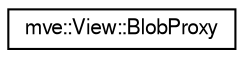 digraph "Graphical Class Hierarchy"
{
  edge [fontname="FreeSans",fontsize="10",labelfontname="FreeSans",labelfontsize="10"];
  node [fontname="FreeSans",fontsize="10",shape=record];
  rankdir="LR";
  Node0 [label="mve::View::BlobProxy",height=0.2,width=0.4,color="black", fillcolor="white", style="filled",URL="$structmve_1_1_view_1_1_blob_proxy.html",tooltip="Proxy for BLOBs (Binary Large OBjects). "];
}
